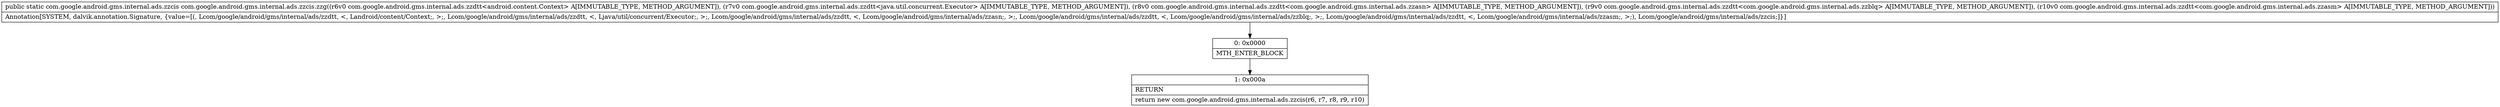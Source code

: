 digraph "CFG forcom.google.android.gms.internal.ads.zzcis.zzg(Lcom\/google\/android\/gms\/internal\/ads\/zzdtt;Lcom\/google\/android\/gms\/internal\/ads\/zzdtt;Lcom\/google\/android\/gms\/internal\/ads\/zzdtt;Lcom\/google\/android\/gms\/internal\/ads\/zzdtt;Lcom\/google\/android\/gms\/internal\/ads\/zzdtt;)Lcom\/google\/android\/gms\/internal\/ads\/zzcis;" {
Node_0 [shape=record,label="{0\:\ 0x0000|MTH_ENTER_BLOCK\l}"];
Node_1 [shape=record,label="{1\:\ 0x000a|RETURN\l|return new com.google.android.gms.internal.ads.zzcis(r6, r7, r8, r9, r10)\l}"];
MethodNode[shape=record,label="{public static com.google.android.gms.internal.ads.zzcis com.google.android.gms.internal.ads.zzcis.zzg((r6v0 com.google.android.gms.internal.ads.zzdtt\<android.content.Context\> A[IMMUTABLE_TYPE, METHOD_ARGUMENT]), (r7v0 com.google.android.gms.internal.ads.zzdtt\<java.util.concurrent.Executor\> A[IMMUTABLE_TYPE, METHOD_ARGUMENT]), (r8v0 com.google.android.gms.internal.ads.zzdtt\<com.google.android.gms.internal.ads.zzasn\> A[IMMUTABLE_TYPE, METHOD_ARGUMENT]), (r9v0 com.google.android.gms.internal.ads.zzdtt\<com.google.android.gms.internal.ads.zzblq\> A[IMMUTABLE_TYPE, METHOD_ARGUMENT]), (r10v0 com.google.android.gms.internal.ads.zzdtt\<com.google.android.gms.internal.ads.zzasm\> A[IMMUTABLE_TYPE, METHOD_ARGUMENT]))  | Annotation[SYSTEM, dalvik.annotation.Signature, \{value=[(, Lcom\/google\/android\/gms\/internal\/ads\/zzdtt, \<, Landroid\/content\/Context;, \>;, Lcom\/google\/android\/gms\/internal\/ads\/zzdtt, \<, Ljava\/util\/concurrent\/Executor;, \>;, Lcom\/google\/android\/gms\/internal\/ads\/zzdtt, \<, Lcom\/google\/android\/gms\/internal\/ads\/zzasn;, \>;, Lcom\/google\/android\/gms\/internal\/ads\/zzdtt, \<, Lcom\/google\/android\/gms\/internal\/ads\/zzblq;, \>;, Lcom\/google\/android\/gms\/internal\/ads\/zzdtt, \<, Lcom\/google\/android\/gms\/internal\/ads\/zzasm;, \>;), Lcom\/google\/android\/gms\/internal\/ads\/zzcis;]\}]\l}"];
MethodNode -> Node_0;
Node_0 -> Node_1;
}

